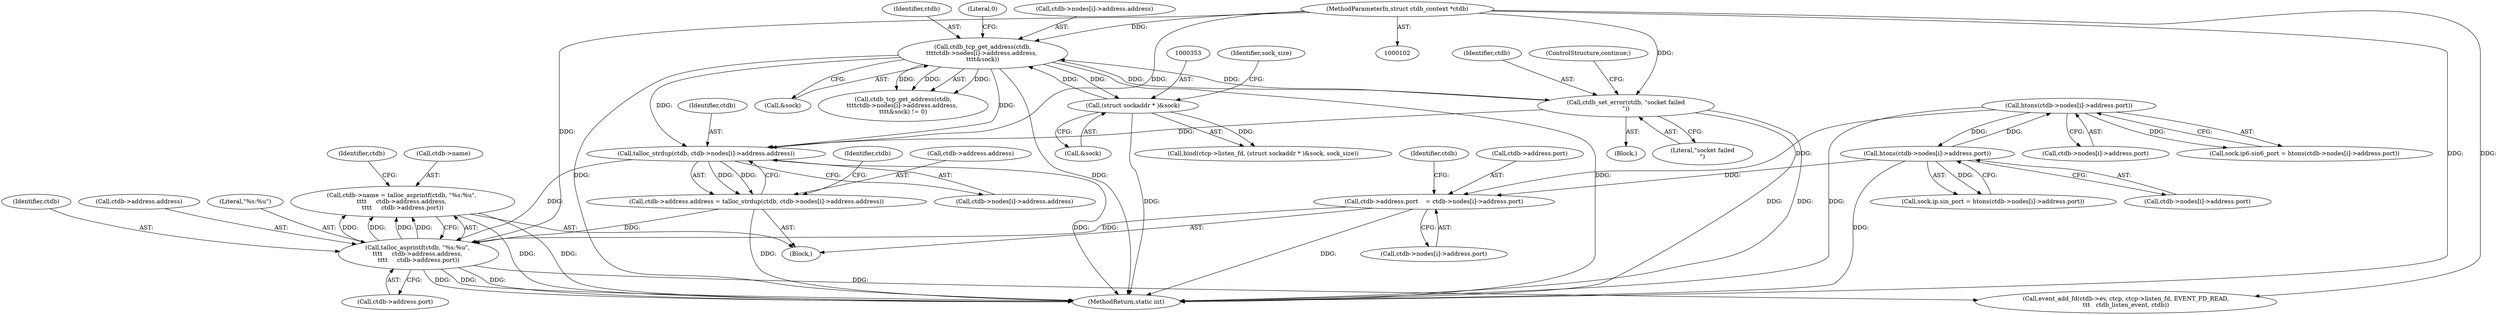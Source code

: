 digraph "0_samba_b9b9f6738fba5c32e87cb9c36b358355b444fb9b@API" {
"1000410" [label="(Call,ctdb->name = talloc_asprintf(ctdb, \"%s:%u\", \n\t\t\t\t     ctdb->address.address, \n\t\t\t\t     ctdb->address.port))"];
"1000414" [label="(Call,talloc_asprintf(ctdb, \"%s:%u\", \n\t\t\t\t     ctdb->address.address, \n\t\t\t\t     ctdb->address.port))"];
"1000384" [label="(Call,talloc_strdup(ctdb, ctdb->nodes[i]->address.address))"];
"1000226" [label="(Call,ctdb_tcp_get_address(ctdb,\n\t\t\t\tctdb->nodes[i]->address.address, \n\t\t\t\t&sock))"];
"1000326" [label="(Call,ctdb_set_error(ctdb, \"socket failed\n\"))"];
"1000103" [label="(MethodParameterIn,struct ctdb_context *ctdb)"];
"1000352" [label="(Call,(struct sockaddr * )&sock)"];
"1000378" [label="(Call,ctdb->address.address = talloc_strdup(ctdb, ctdb->nodes[i]->address.address))"];
"1000395" [label="(Call,ctdb->address.port    = ctdb->nodes[i]->address.port)"];
"1000280" [label="(Call,htons(ctdb->nodes[i]->address.port))"];
"1000256" [label="(Call,htons(ctdb->nodes[i]->address.port))"];
"1000281" [label="(Call,ctdb->nodes[i]->address.port)"];
"1000103" [label="(MethodParameterIn,struct ctdb_context *ctdb)"];
"1000280" [label="(Call,htons(ctdb->nodes[i]->address.port))"];
"1000250" [label="(Call,sock.ip.sin_port = htons(ctdb->nodes[i]->address.port))"];
"1000237" [label="(Call,&sock)"];
"1000354" [label="(Call,&sock)"];
"1000429" [label="(Identifier,ctdb)"];
"1000104" [label="(Block,)"];
"1000226" [label="(Call,ctdb_tcp_get_address(ctdb,\n\t\t\t\tctdb->nodes[i]->address.address, \n\t\t\t\t&sock))"];
"1000470" [label="(Call,event_add_fd(ctdb->ev, ctcp, ctcp->listen_fd, EVENT_FD_READ,\n\t\t\t   ctdb_listen_event, ctdb))"];
"1000328" [label="(Literal,\"socket failed\n\")"];
"1000398" [label="(Identifier,ctdb)"];
"1000411" [label="(Call,ctdb->name)"];
"1000239" [label="(Literal,0)"];
"1000352" [label="(Call,(struct sockaddr * )&sock)"];
"1000410" [label="(Call,ctdb->name = talloc_asprintf(ctdb, \"%s:%u\", \n\t\t\t\t     ctdb->address.address, \n\t\t\t\t     ctdb->address.port))"];
"1000327" [label="(Identifier,ctdb)"];
"1000412" [label="(Identifier,ctdb)"];
"1000228" [label="(Call,ctdb->nodes[i]->address.address)"];
"1000414" [label="(Call,talloc_asprintf(ctdb, \"%s:%u\", \n\t\t\t\t     ctdb->address.address, \n\t\t\t\t     ctdb->address.port))"];
"1000379" [label="(Call,ctdb->address.address)"];
"1000325" [label="(Block,)"];
"1000415" [label="(Identifier,ctdb)"];
"1000356" [label="(Identifier,sock_size)"];
"1000417" [label="(Call,ctdb->address.address)"];
"1000257" [label="(Call,ctdb->nodes[i]->address.port)"];
"1000416" [label="(Literal,\"%s:%u\")"];
"1000401" [label="(Call,ctdb->nodes[i]->address.port)"];
"1000396" [label="(Call,ctdb->address.port)"];
"1000384" [label="(Call,talloc_strdup(ctdb, ctdb->nodes[i]->address.address))"];
"1000395" [label="(Call,ctdb->address.port    = ctdb->nodes[i]->address.port)"];
"1000386" [label="(Call,ctdb->nodes[i]->address.address)"];
"1000329" [label="(ControlStructure,continue;)"];
"1000274" [label="(Call,sock.ip6.sin6_port = htons(ctdb->nodes[i]->address.port))"];
"1000256" [label="(Call,htons(ctdb->nodes[i]->address.port))"];
"1000227" [label="(Identifier,ctdb)"];
"1000348" [label="(Call,bind(ctcp->listen_fd, (struct sockaddr * )&sock, sock_size))"];
"1000503" [label="(MethodReturn,static int)"];
"1000378" [label="(Call,ctdb->address.address = talloc_strdup(ctdb, ctdb->nodes[i]->address.address))"];
"1000385" [label="(Identifier,ctdb)"];
"1000422" [label="(Call,ctdb->address.port)"];
"1000326" [label="(Call,ctdb_set_error(ctdb, \"socket failed\n\"))"];
"1000225" [label="(Call,ctdb_tcp_get_address(ctdb,\n\t\t\t\tctdb->nodes[i]->address.address, \n\t\t\t\t&sock) != 0)"];
"1000410" -> "1000104"  [label="AST: "];
"1000410" -> "1000414"  [label="CFG: "];
"1000411" -> "1000410"  [label="AST: "];
"1000414" -> "1000410"  [label="AST: "];
"1000429" -> "1000410"  [label="CFG: "];
"1000410" -> "1000503"  [label="DDG: "];
"1000410" -> "1000503"  [label="DDG: "];
"1000414" -> "1000410"  [label="DDG: "];
"1000414" -> "1000410"  [label="DDG: "];
"1000414" -> "1000410"  [label="DDG: "];
"1000414" -> "1000410"  [label="DDG: "];
"1000414" -> "1000422"  [label="CFG: "];
"1000415" -> "1000414"  [label="AST: "];
"1000416" -> "1000414"  [label="AST: "];
"1000417" -> "1000414"  [label="AST: "];
"1000422" -> "1000414"  [label="AST: "];
"1000414" -> "1000503"  [label="DDG: "];
"1000414" -> "1000503"  [label="DDG: "];
"1000414" -> "1000503"  [label="DDG: "];
"1000384" -> "1000414"  [label="DDG: "];
"1000103" -> "1000414"  [label="DDG: "];
"1000378" -> "1000414"  [label="DDG: "];
"1000395" -> "1000414"  [label="DDG: "];
"1000414" -> "1000470"  [label="DDG: "];
"1000384" -> "1000378"  [label="AST: "];
"1000384" -> "1000386"  [label="CFG: "];
"1000385" -> "1000384"  [label="AST: "];
"1000386" -> "1000384"  [label="AST: "];
"1000378" -> "1000384"  [label="CFG: "];
"1000384" -> "1000503"  [label="DDG: "];
"1000384" -> "1000378"  [label="DDG: "];
"1000384" -> "1000378"  [label="DDG: "];
"1000226" -> "1000384"  [label="DDG: "];
"1000226" -> "1000384"  [label="DDG: "];
"1000326" -> "1000384"  [label="DDG: "];
"1000103" -> "1000384"  [label="DDG: "];
"1000226" -> "1000225"  [label="AST: "];
"1000226" -> "1000237"  [label="CFG: "];
"1000227" -> "1000226"  [label="AST: "];
"1000228" -> "1000226"  [label="AST: "];
"1000237" -> "1000226"  [label="AST: "];
"1000239" -> "1000226"  [label="CFG: "];
"1000226" -> "1000503"  [label="DDG: "];
"1000226" -> "1000503"  [label="DDG: "];
"1000226" -> "1000503"  [label="DDG: "];
"1000226" -> "1000225"  [label="DDG: "];
"1000226" -> "1000225"  [label="DDG: "];
"1000226" -> "1000225"  [label="DDG: "];
"1000326" -> "1000226"  [label="DDG: "];
"1000103" -> "1000226"  [label="DDG: "];
"1000352" -> "1000226"  [label="DDG: "];
"1000226" -> "1000326"  [label="DDG: "];
"1000226" -> "1000352"  [label="DDG: "];
"1000326" -> "1000325"  [label="AST: "];
"1000326" -> "1000328"  [label="CFG: "];
"1000327" -> "1000326"  [label="AST: "];
"1000328" -> "1000326"  [label="AST: "];
"1000329" -> "1000326"  [label="CFG: "];
"1000326" -> "1000503"  [label="DDG: "];
"1000326" -> "1000503"  [label="DDG: "];
"1000103" -> "1000326"  [label="DDG: "];
"1000103" -> "1000102"  [label="AST: "];
"1000103" -> "1000503"  [label="DDG: "];
"1000103" -> "1000470"  [label="DDG: "];
"1000352" -> "1000348"  [label="AST: "];
"1000352" -> "1000354"  [label="CFG: "];
"1000353" -> "1000352"  [label="AST: "];
"1000354" -> "1000352"  [label="AST: "];
"1000356" -> "1000352"  [label="CFG: "];
"1000352" -> "1000503"  [label="DDG: "];
"1000352" -> "1000348"  [label="DDG: "];
"1000378" -> "1000104"  [label="AST: "];
"1000379" -> "1000378"  [label="AST: "];
"1000398" -> "1000378"  [label="CFG: "];
"1000378" -> "1000503"  [label="DDG: "];
"1000395" -> "1000104"  [label="AST: "];
"1000395" -> "1000401"  [label="CFG: "];
"1000396" -> "1000395"  [label="AST: "];
"1000401" -> "1000395"  [label="AST: "];
"1000412" -> "1000395"  [label="CFG: "];
"1000395" -> "1000503"  [label="DDG: "];
"1000280" -> "1000395"  [label="DDG: "];
"1000256" -> "1000395"  [label="DDG: "];
"1000280" -> "1000274"  [label="AST: "];
"1000280" -> "1000281"  [label="CFG: "];
"1000281" -> "1000280"  [label="AST: "];
"1000274" -> "1000280"  [label="CFG: "];
"1000280" -> "1000503"  [label="DDG: "];
"1000280" -> "1000256"  [label="DDG: "];
"1000280" -> "1000274"  [label="DDG: "];
"1000256" -> "1000280"  [label="DDG: "];
"1000256" -> "1000250"  [label="AST: "];
"1000256" -> "1000257"  [label="CFG: "];
"1000257" -> "1000256"  [label="AST: "];
"1000250" -> "1000256"  [label="CFG: "];
"1000256" -> "1000503"  [label="DDG: "];
"1000256" -> "1000250"  [label="DDG: "];
}
